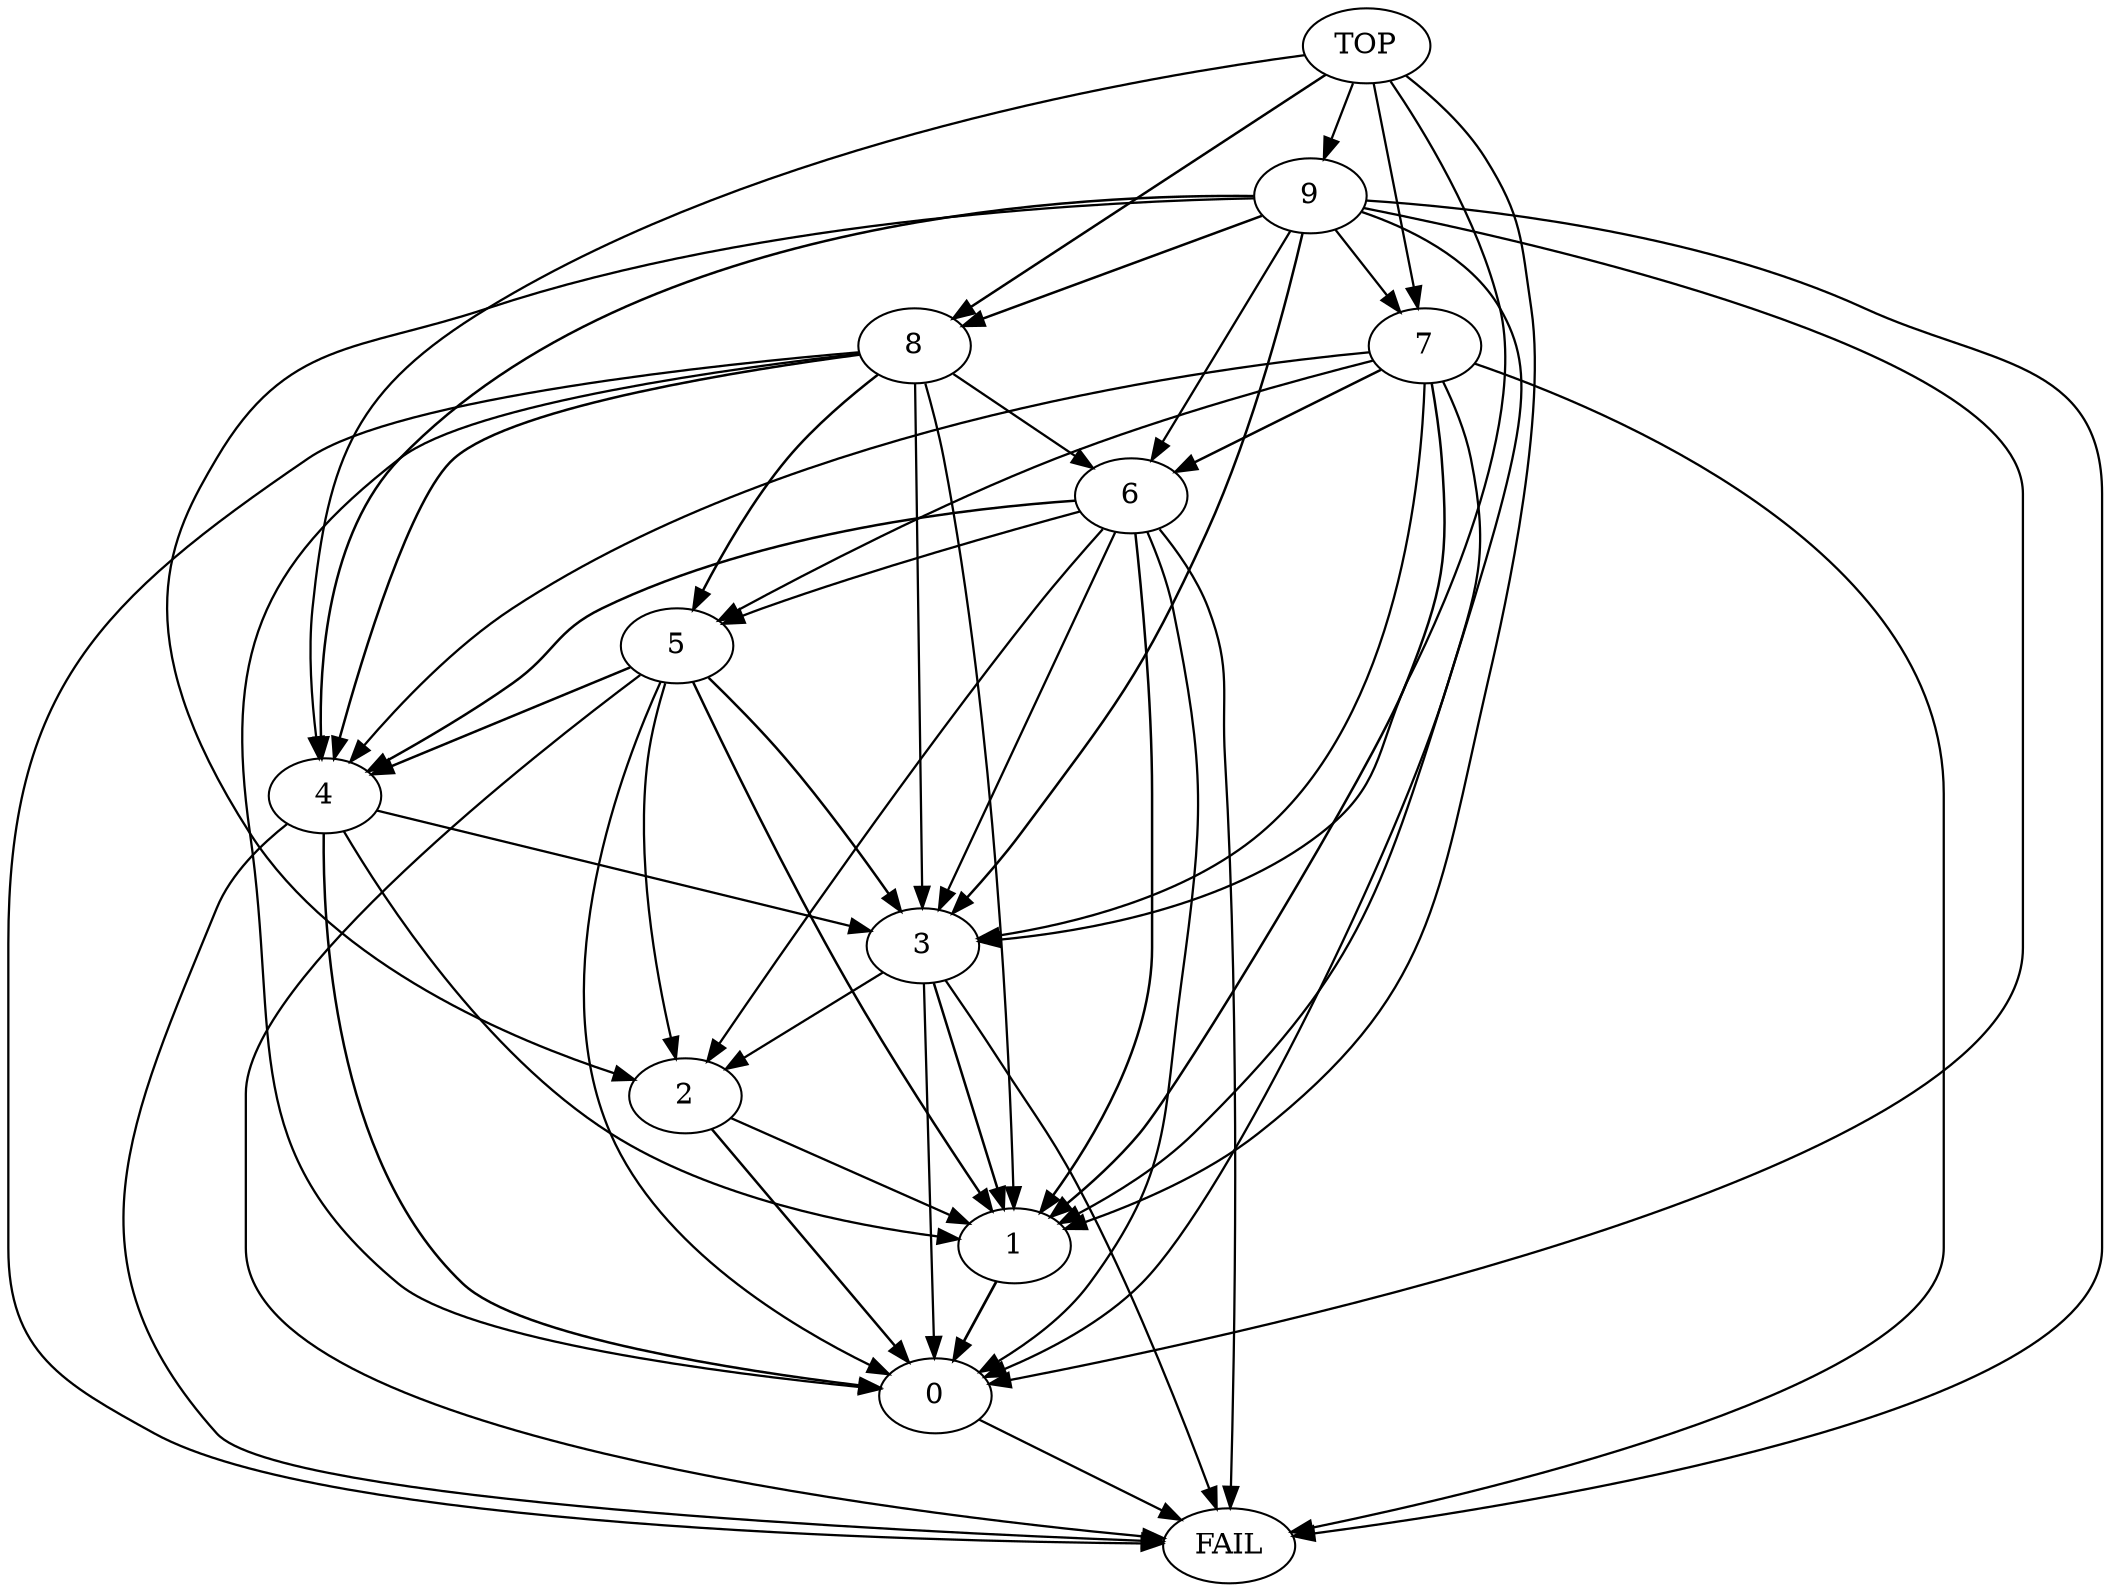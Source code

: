 digraph  {
	
	n5[label="0"];
	n6[label="1"];
	n11[label="2"];
	n4[label="3"];
	n3[label="4"];
	n8[label="5"];
	n2[label="6"];
	n1[label="7"];
	n10[label="8"];
	n9[label="9"];
	n7[label="FAIL"];
	n12[label="TOP"];
	n5->n7[penwidth="1.1"];
	n6->n5[penwidth="1.3"];
	n11->n6[penwidth="1.1"];
	n11->n5[penwidth="1.2"];
	n4->n5[penwidth="1.1"];
	n4->n6[penwidth="1.2"];
	n4->n11[penwidth="1.1"];
	n4->n7[penwidth="1.1"];
	n3->n5[penwidth="1.2"];
	n3->n4[penwidth="1.1"];
	n3->n7[penwidth="1.1"];
	n3->n6[penwidth="1.1"];
	n8->n4[penwidth="1.2"];
	n8->n7[penwidth="1.1"];
	n8->n6[penwidth="1.2"];
	n8->n3[penwidth="1.2"];
	n8->n11[penwidth="1.1"];
	n8->n5[penwidth="1.1"];
	n2->n11[penwidth="1.1"];
	n2->n6[penwidth="1.2"];
	n2->n8[penwidth="1.1"];
	n2->n3[penwidth="1.2"];
	n2->n7[penwidth="1.1"];
	n2->n5[penwidth="1.1"];
	n2->n4[penwidth="1.1"];
	n1->n4[penwidth="1.1"];
	n1->n6[penwidth="1.2"];
	n1->n5[penwidth="1.1"];
	n1->n7[penwidth="1.1"];
	n1->n3[penwidth="1.1"];
	n1->n2[penwidth="1.2"];
	n1->n8[penwidth="1.1"];
	n10->n8[penwidth="1.2"];
	n10->n6[penwidth="1.1"];
	n10->n4[penwidth="1.1"];
	n10->n7[penwidth="1.1"];
	n10->n3[penwidth="1.2"];
	n10->n5[penwidth="1.1"];
	n10->n2[penwidth="1.1"];
	n9->n6[penwidth="1.1"];
	n9->n1[penwidth="1.1"];
	n9->n5[penwidth="1.1"];
	n9->n11[penwidth="1.1"];
	n9->n2[penwidth="1.1"];
	n9->n7[penwidth="1.1"];
	n9->n4[penwidth="1.2"];
	n9->n3[penwidth="1.2"];
	n9->n10[penwidth="1.2"];
	n12->n4[penwidth="1.1"];
	n12->n6[penwidth="1.1"];
	n12->n1[penwidth="1.1"];
	n12->n9[penwidth="1.1"];
	n12->n3[penwidth="1.1"];
	n12->n10[penwidth="1.2"];
	
}
